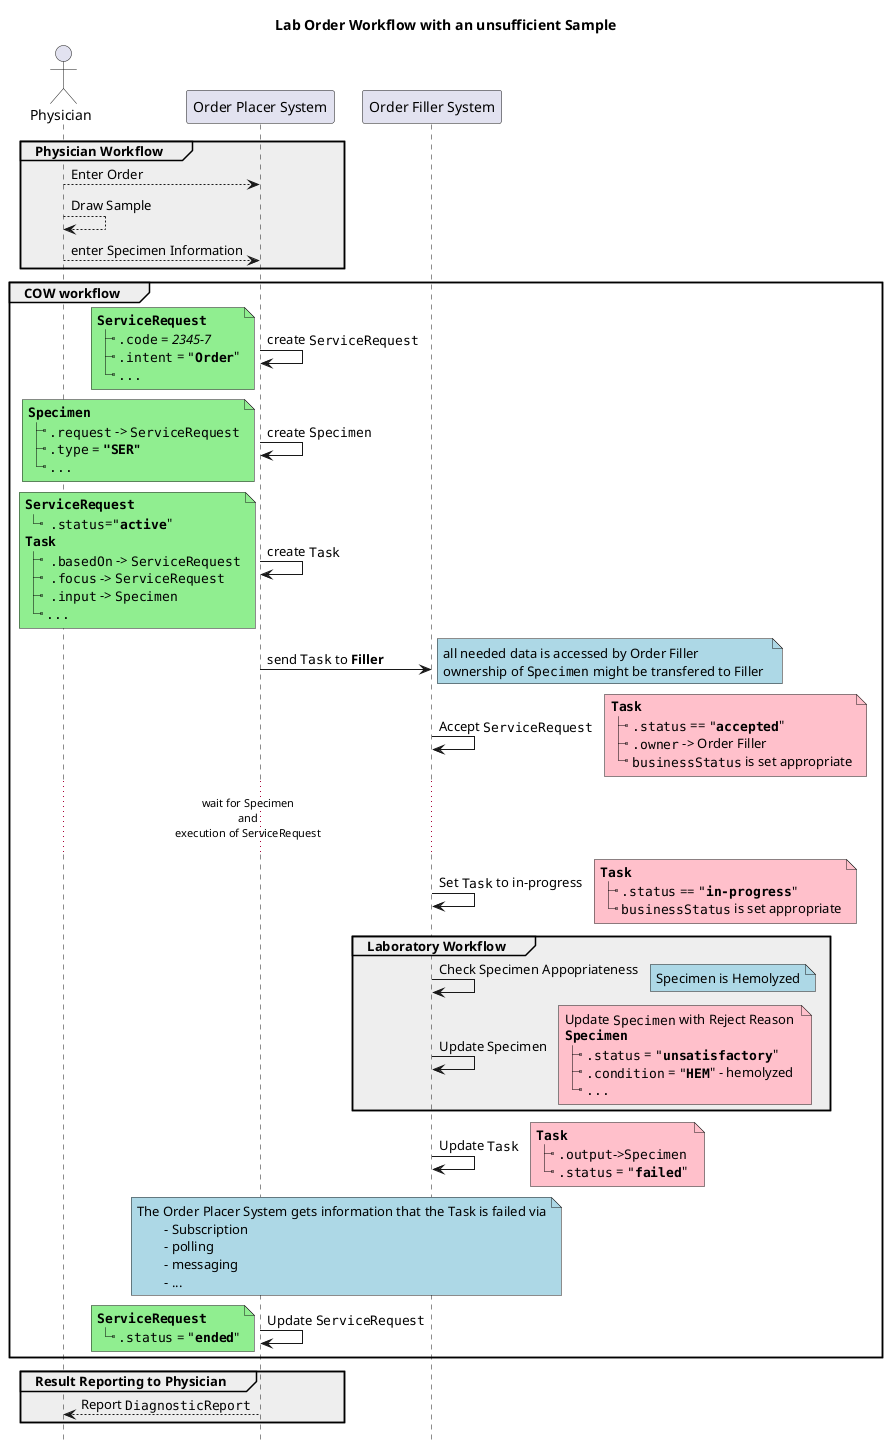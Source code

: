 @startuml

'skinparam sequenceMessageAlign center
title 
	Lab Order Workflow with an unsufficient Sample
end title
hide footbox

'note across #turquoise
'	**Assumptions:**
'	- Physician knows which Specimen to draw (i.e. via an Order Catalog)
'	- Specimen is drawn at the Physician office
'	- It is clear which Order Filler will execute the Order
'	- ""ServiceRequest"" is owned by the Order Placer; changes are allowed only to be done by Placer
'	- ""Task"" is a shared resource of Placer and Filler and updated by both
'	- Order Result is reported via ""DiagnosticReport""
'	- ""DiagnosticReport"" is owned by the Order Filler
'	- Order is accepted and is fulfilled 
'	- Lab internal flow is **out of scope**
'	- All needed data is accessible
'	**Not defined**
'	- Ownership of Specimen Resource (Ownership should/could/might change with the physical location)
'end note

actor Physician as Doc
participant "Order Placer System" as Placer
participant "Order Filler System" as Filler

group #eee Physician Workflow 
	Doc --> Placer: Enter Order
	Doc --> Doc: Draw Sample
	Doc --> Placer: enter Specimen Information
end

group COW workflow

	Placer -> Placer: create ""ServiceRequest"" 
	note left #lightgreen
		**""ServiceRequest""**
		|_ "".code"" = //2345-7//
		|_ "".intent"" = """**Order**"""
		|_ ""...""
	end note
	
	Placer -> Placer: create ""Specimen"" 
	note left #lightgreen
		**""Specimen""**
		|_ "".request"" -> ""ServiceRequest""
		|_ "".type"" = **"""SER"""**
		|_ ""...""
	end note
	
	Placer -> Placer: create ""Task"" 
	note left #lightgreen
		**""ServiceRequest""**
		|_  "".status""="""**active**"""
		**""Task""**
		|_  "".basedOn"" -> ""ServiceRequest""
		|_  "".focus"" -> ""ServiceRequest""
		|_  "".input"" -> ""Specimen""
		|_ ""...""
	end note 
	
	Placer -> Filler: send ""Task"" to **Filler** 
	note right #lightblue
		all needed data is accessed by Order Filler
		ownership of ""Specimen"" might be transfered to Filler 
	end note

	Filler -> Filler: Accept ""ServiceRequest"" 
	note right #pink
		**""Task""**
		|_ "".status"" == """**accepted**"""
		|_ "".owner"" -> Order Filler
		|_ ""businessStatus"" is set appropriate
	end note
	
	... wait for Specimen \nand\nexecution of ServiceRequest... 
	
	Filler -> Filler: Set ""Task"" to in-progress
	note right #pink
		**""Task""**
		|_ "".status"" == """**in-progress**"""
		|_ ""businessStatus"" is set appropriate
	end note
	
	group #eee Laboratory Workflow
	
		Filler -> Filler: Check Specimen Appopriateness
		note right #lightblue
			Specimen is Hemolyzed
		end note
		
		Filler -> Filler: Update Specimen
		note right #pink
			Update ""Specimen"" with Reject Reason 
			**""Specimen""**
			|_ "".status"" = """**unsatisfactory**"""
			|_ "".condition"" = """**HEM**""" - hemolyzed
			|_ ""...""
		end note
	end
	
	Filler -> Filler: Update ""Task""
		note right #pink
			**""Task""**
			|_ "".output""->""Specimen"" 
			|_ "".status"" = """**failed**"""
		end note
	
	note over Placer, Filler #lightblue
		The Order Placer System gets information that the Task is failed via
			- Subscription
			- polling
			- messaging
			- ...
	end note
	
	Placer -> Placer: Update ""ServiceRequest"" 
	note left #lightgreen
		**""ServiceRequest""**
		|_ "".status"" = """**ended**"""
	end note
end

group #eee Result Reporting to Physician
	Placer --> Doc: Report ""DiagnosticReport""
end
@enduml
